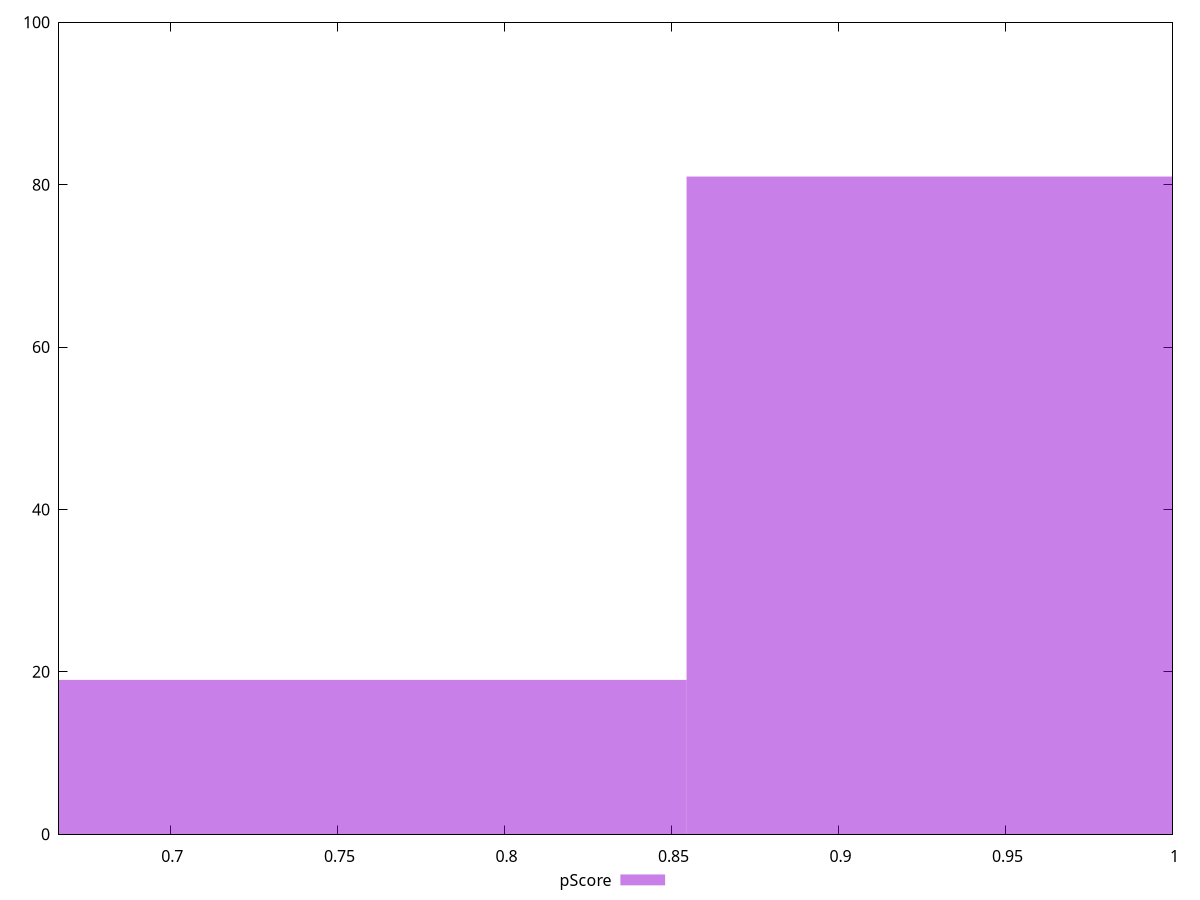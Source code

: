 reset

$pScore <<EOF
0.7595818055865061 19
0.9494772569831327 81
EOF

set key outside below
set boxwidth 0.18989545139662653
set xrange [0.6666666666666666:1]
set yrange [0:100]
set trange [0:100]
set style fill transparent solid 0.5 noborder
set terminal svg size 640, 490 enhanced background rgb 'white'
set output "report_00017_2021-02-10T15-08-03.406Z/uses-http2/samples/pages/pScore/histogram.svg"

plot $pScore title "pScore" with boxes

reset

